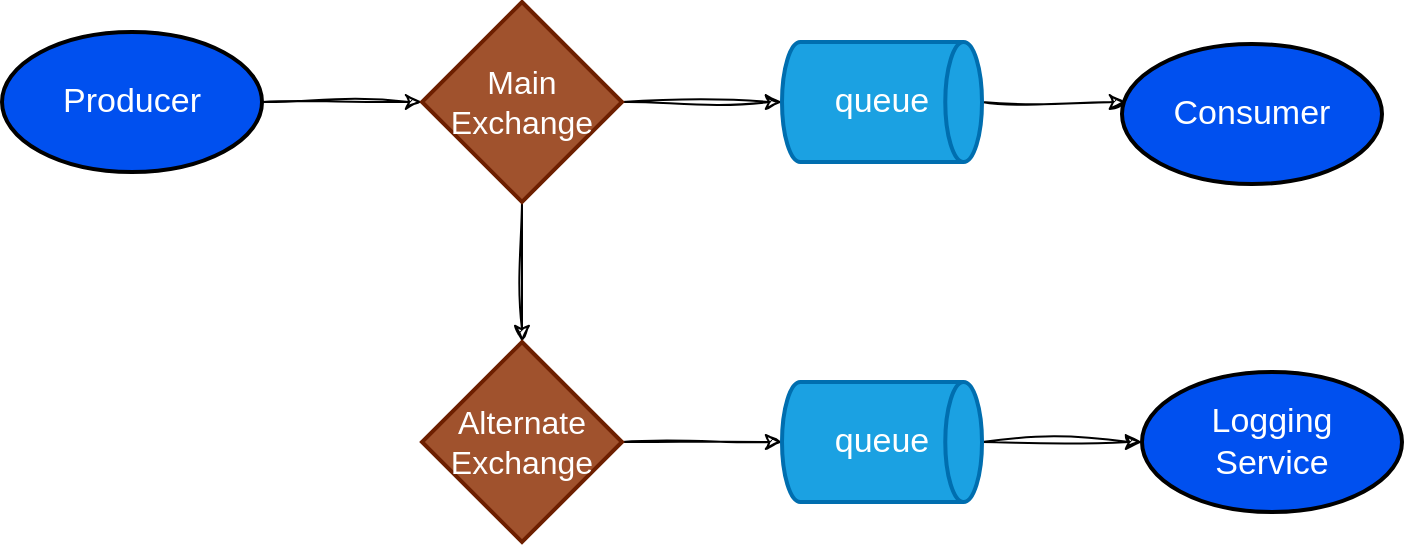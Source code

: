 <mxfile version="21.6.8" type="github">
  <diagram name="Page-1" id="onwGN-x4fAPFByO9hbNI">
    <mxGraphModel dx="1194" dy="-462" grid="1" gridSize="10" guides="1" tooltips="1" connect="1" arrows="1" fold="1" page="1" pageScale="1" pageWidth="827" pageHeight="1169" math="0" shadow="0">
      <root>
        <mxCell id="0" />
        <mxCell id="1" parent="0" />
        <mxCell id="fI_sXLIqz0O6_u_1FiA3-8" style="edgeStyle=orthogonalEdgeStyle;rounded=0;sketch=1;hachureGap=4;jiggle=2;curveFitting=1;orthogonalLoop=1;jettySize=auto;html=1;exitX=1;exitY=0.5;exitDx=0;exitDy=0;exitPerimeter=0;entryX=0;entryY=0.5;entryDx=0;entryDy=0;entryPerimeter=0;fontFamily=Architects Daughter;fontSource=https%3A%2F%2Ffonts.googleapis.com%2Fcss%3Ffamily%3DArchitects%2BDaughter;fontSize=16;" edge="1" parent="1" source="fI_sXLIqz0O6_u_1FiA3-1" target="fI_sXLIqz0O6_u_1FiA3-4">
          <mxGeometry relative="1" as="geometry" />
        </mxCell>
        <mxCell id="fI_sXLIqz0O6_u_1FiA3-1" value="Producer" style="strokeWidth=2;html=1;shape=mxgraph.flowchart.start_1;whiteSpace=wrap;fillColor=#0050ef;strokeColor=default;fontColor=#ffffff;fontSize=17;rounded=0;" vertex="1" parent="1">
          <mxGeometry x="40" y="1220" width="130" height="70" as="geometry" />
        </mxCell>
        <mxCell id="fI_sXLIqz0O6_u_1FiA3-2" value="Consumer" style="strokeWidth=2;html=1;shape=mxgraph.flowchart.start_1;whiteSpace=wrap;fillColor=#0050ef;strokeColor=default;fontColor=#ffffff;fontSize=17;rounded=0;" vertex="1" parent="1">
          <mxGeometry x="600" y="1226" width="130" height="70" as="geometry" />
        </mxCell>
        <mxCell id="fI_sXLIqz0O6_u_1FiA3-3" value="Logging&lt;br&gt;Service" style="strokeWidth=2;html=1;shape=mxgraph.flowchart.start_1;whiteSpace=wrap;fillColor=#0050ef;strokeColor=default;fontColor=#ffffff;fontSize=17;rounded=0;" vertex="1" parent="1">
          <mxGeometry x="610" y="1390" width="130" height="70" as="geometry" />
        </mxCell>
        <mxCell id="fI_sXLIqz0O6_u_1FiA3-9" style="edgeStyle=orthogonalEdgeStyle;rounded=0;sketch=1;hachureGap=4;jiggle=2;curveFitting=1;orthogonalLoop=1;jettySize=auto;html=1;exitX=1;exitY=0.5;exitDx=0;exitDy=0;exitPerimeter=0;fontFamily=Architects Daughter;fontSource=https%3A%2F%2Ffonts.googleapis.com%2Fcss%3Ffamily%3DArchitects%2BDaughter;fontSize=16;" edge="1" parent="1" source="fI_sXLIqz0O6_u_1FiA3-4" target="fI_sXLIqz0O6_u_1FiA3-6">
          <mxGeometry relative="1" as="geometry" />
        </mxCell>
        <mxCell id="fI_sXLIqz0O6_u_1FiA3-11" style="edgeStyle=orthogonalEdgeStyle;rounded=0;sketch=1;hachureGap=4;jiggle=2;curveFitting=1;orthogonalLoop=1;jettySize=auto;html=1;exitX=0.5;exitY=1;exitDx=0;exitDy=0;exitPerimeter=0;fontFamily=Architects Daughter;fontSource=https%3A%2F%2Ffonts.googleapis.com%2Fcss%3Ffamily%3DArchitects%2BDaughter;fontSize=16;" edge="1" parent="1" source="fI_sXLIqz0O6_u_1FiA3-4" target="fI_sXLIqz0O6_u_1FiA3-5">
          <mxGeometry relative="1" as="geometry" />
        </mxCell>
        <mxCell id="fI_sXLIqz0O6_u_1FiA3-4" value="Main&lt;br&gt;Exchange" style="strokeWidth=2;html=1;shape=mxgraph.flowchart.decision;whiteSpace=wrap;fillColor=#a0522d;strokeColor=#6D1F00;fontColor=#ffffff;fontSize=16;rounded=0;" vertex="1" parent="1">
          <mxGeometry x="250" y="1205" width="100" height="100" as="geometry" />
        </mxCell>
        <mxCell id="fI_sXLIqz0O6_u_1FiA3-12" style="edgeStyle=orthogonalEdgeStyle;rounded=0;sketch=1;hachureGap=4;jiggle=2;curveFitting=1;orthogonalLoop=1;jettySize=auto;html=1;exitX=1;exitY=0.5;exitDx=0;exitDy=0;exitPerimeter=0;fontFamily=Architects Daughter;fontSource=https%3A%2F%2Ffonts.googleapis.com%2Fcss%3Ffamily%3DArchitects%2BDaughter;fontSize=16;" edge="1" parent="1" source="fI_sXLIqz0O6_u_1FiA3-5" target="fI_sXLIqz0O6_u_1FiA3-7">
          <mxGeometry relative="1" as="geometry" />
        </mxCell>
        <mxCell id="fI_sXLIqz0O6_u_1FiA3-5" value="Alternate&lt;br&gt;Exchange" style="strokeWidth=2;html=1;shape=mxgraph.flowchart.decision;whiteSpace=wrap;fillColor=#a0522d;strokeColor=#6D1F00;fontColor=#ffffff;fontSize=16;rounded=0;" vertex="1" parent="1">
          <mxGeometry x="250" y="1375" width="100" height="100" as="geometry" />
        </mxCell>
        <mxCell id="fI_sXLIqz0O6_u_1FiA3-10" style="edgeStyle=orthogonalEdgeStyle;rounded=0;sketch=1;hachureGap=4;jiggle=2;curveFitting=1;orthogonalLoop=1;jettySize=auto;html=1;exitX=1;exitY=0.5;exitDx=0;exitDy=0;exitPerimeter=0;entryX=0.015;entryY=0.414;entryDx=0;entryDy=0;entryPerimeter=0;fontFamily=Architects Daughter;fontSource=https%3A%2F%2Ffonts.googleapis.com%2Fcss%3Ffamily%3DArchitects%2BDaughter;fontSize=16;" edge="1" parent="1" source="fI_sXLIqz0O6_u_1FiA3-6" target="fI_sXLIqz0O6_u_1FiA3-2">
          <mxGeometry relative="1" as="geometry" />
        </mxCell>
        <mxCell id="fI_sXLIqz0O6_u_1FiA3-6" value="queue" style="strokeWidth=2;html=1;shape=mxgraph.flowchart.direct_data;whiteSpace=wrap;fillColor=#1ba1e2;fontColor=#ffffff;strokeColor=#006EAF;fontSize=17;rounded=0;" vertex="1" parent="1">
          <mxGeometry x="430" y="1225" width="100" height="60" as="geometry" />
        </mxCell>
        <mxCell id="fI_sXLIqz0O6_u_1FiA3-13" style="edgeStyle=orthogonalEdgeStyle;rounded=0;sketch=1;hachureGap=4;jiggle=2;curveFitting=1;orthogonalLoop=1;jettySize=auto;html=1;exitX=1;exitY=0.5;exitDx=0;exitDy=0;exitPerimeter=0;fontFamily=Architects Daughter;fontSource=https%3A%2F%2Ffonts.googleapis.com%2Fcss%3Ffamily%3DArchitects%2BDaughter;fontSize=16;" edge="1" parent="1" source="fI_sXLIqz0O6_u_1FiA3-7" target="fI_sXLIqz0O6_u_1FiA3-3">
          <mxGeometry relative="1" as="geometry" />
        </mxCell>
        <mxCell id="fI_sXLIqz0O6_u_1FiA3-7" value="queue" style="strokeWidth=2;html=1;shape=mxgraph.flowchart.direct_data;whiteSpace=wrap;fillColor=#1ba1e2;fontColor=#ffffff;strokeColor=#006EAF;fontSize=17;rounded=0;" vertex="1" parent="1">
          <mxGeometry x="430" y="1395" width="100" height="60" as="geometry" />
        </mxCell>
      </root>
    </mxGraphModel>
  </diagram>
</mxfile>
